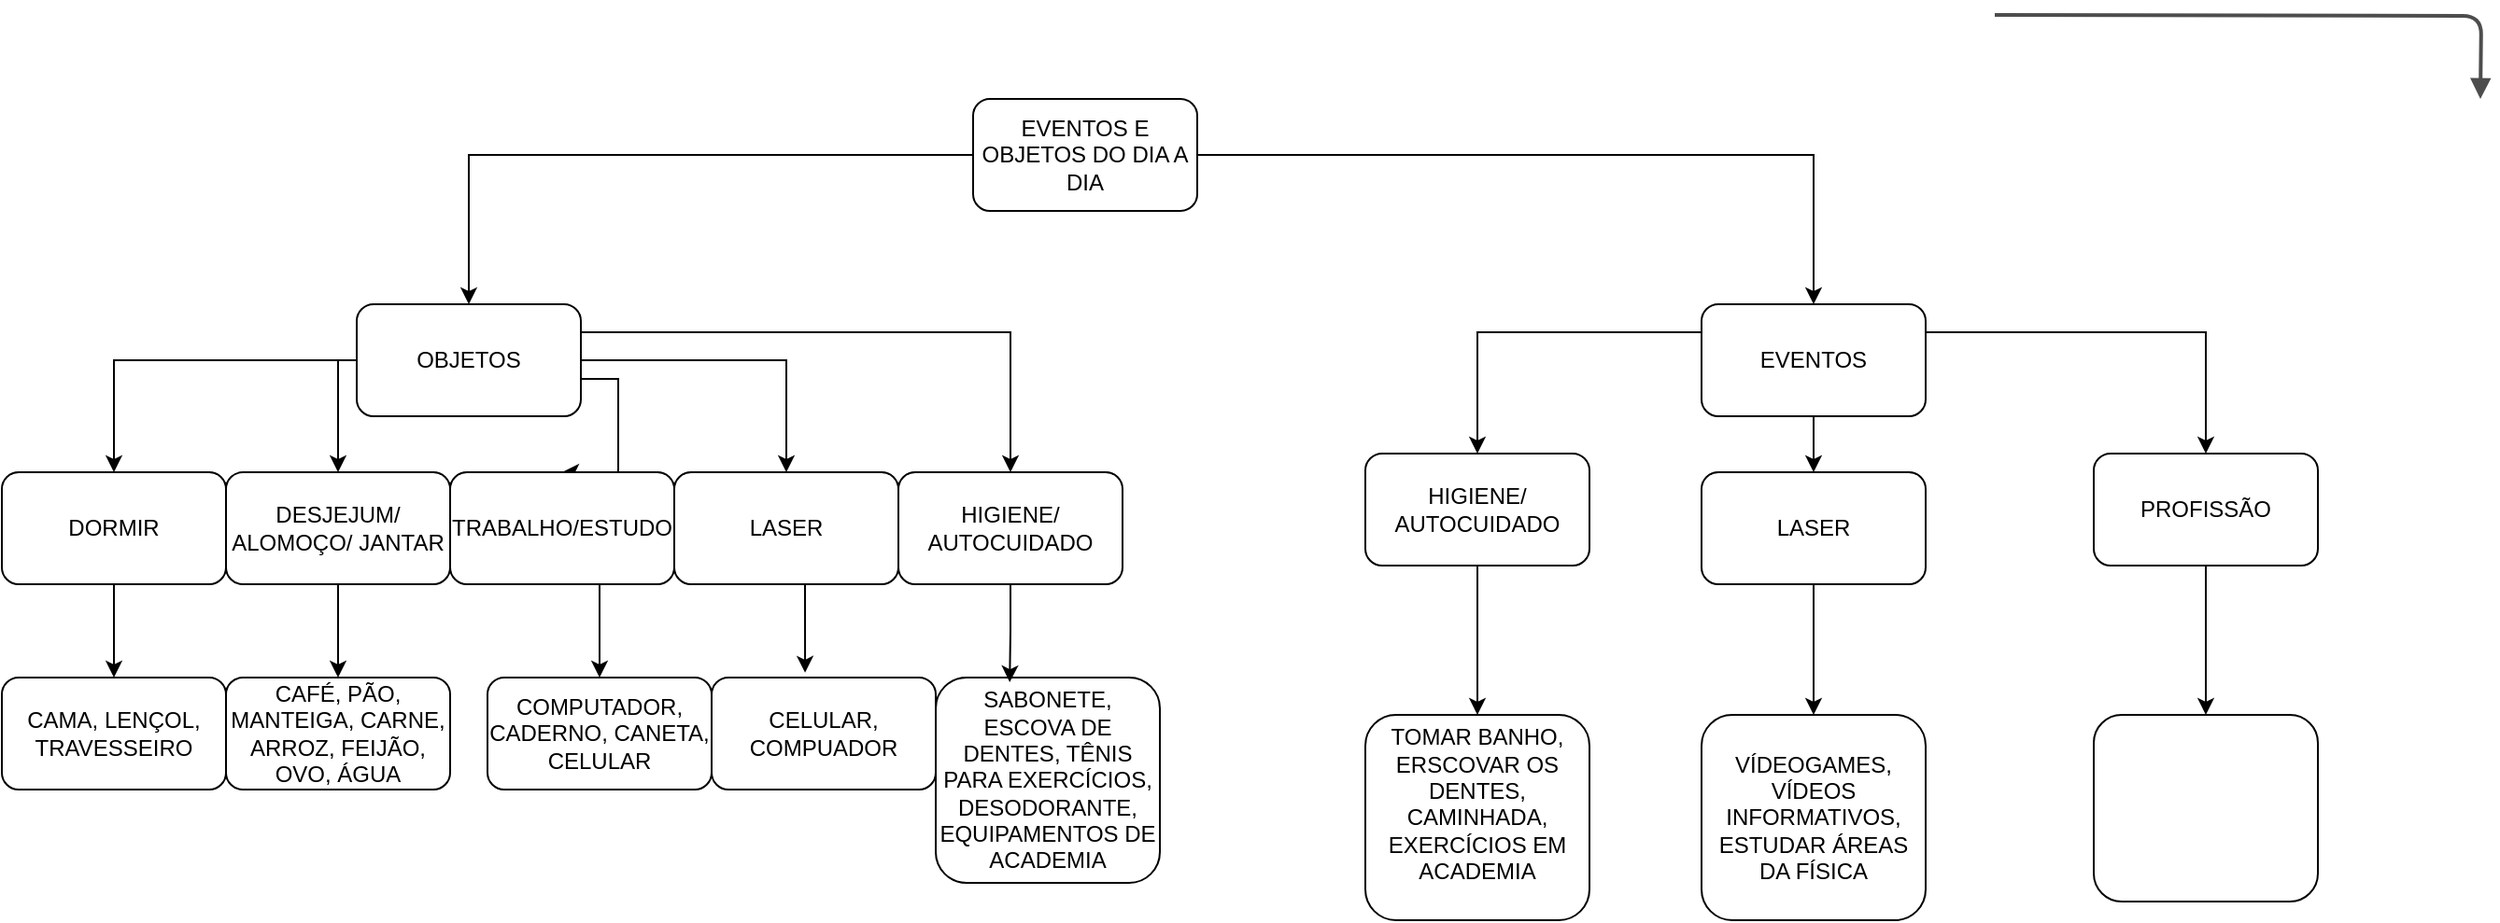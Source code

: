 <mxfile version="24.7.17">
  <diagram name="Page-1" id="19d8dcba-68ad-dc05-1034-9cf7b2a963f6">
    <mxGraphModel dx="1290" dy="603" grid="1" gridSize="10" guides="1" tooltips="1" connect="1" arrows="1" fold="1" page="1" pageScale="1" pageWidth="1100" pageHeight="850" background="none" math="0" shadow="0">
      <root>
        <mxCell id="0" />
        <mxCell id="1" parent="0" />
        <mxCell id="218ae93e1282097f-44" value="" style="edgeStyle=orthogonalEdgeStyle;rounded=1;html=1;labelBackgroundColor=none;endArrow=block;endFill=1;strokeColor=#4D4D4D;strokeWidth=2;fontFamily=Verdana;fontSize=12;fontStyle=1" parent="1" edge="1">
          <mxGeometry relative="1" as="geometry">
            <mxPoint x="1087" y="165" as="sourcePoint" />
            <mxPoint x="1347" y="210" as="targetPoint" />
          </mxGeometry>
        </mxCell>
        <mxCell id="62z8tC1yZcP_8gXrRFcn-4" style="edgeStyle=orthogonalEdgeStyle;rounded=0;orthogonalLoop=1;jettySize=auto;html=1;exitX=0;exitY=0.5;exitDx=0;exitDy=0;entryX=0.5;entryY=0;entryDx=0;entryDy=0;" edge="1" parent="1" source="62z8tC1yZcP_8gXrRFcn-1" target="62z8tC1yZcP_8gXrRFcn-2">
          <mxGeometry relative="1" as="geometry" />
        </mxCell>
        <mxCell id="62z8tC1yZcP_8gXrRFcn-24" style="edgeStyle=orthogonalEdgeStyle;rounded=0;orthogonalLoop=1;jettySize=auto;html=1;exitX=1;exitY=0.5;exitDx=0;exitDy=0;" edge="1" parent="1" source="62z8tC1yZcP_8gXrRFcn-1" target="62z8tC1yZcP_8gXrRFcn-23">
          <mxGeometry relative="1" as="geometry" />
        </mxCell>
        <mxCell id="62z8tC1yZcP_8gXrRFcn-1" value="&lt;font style=&quot;vertical-align: inherit;&quot;&gt;&lt;font style=&quot;vertical-align: inherit;&quot;&gt;EVENTOS E OBJETOS DO DIA A DIA&lt;/font&gt;&lt;/font&gt;" style="rounded=1;whiteSpace=wrap;html=1;" vertex="1" parent="1">
          <mxGeometry x="540" y="210" width="120" height="60" as="geometry" />
        </mxCell>
        <mxCell id="62z8tC1yZcP_8gXrRFcn-7" style="edgeStyle=orthogonalEdgeStyle;rounded=0;orthogonalLoop=1;jettySize=auto;html=1;exitX=0;exitY=0.5;exitDx=0;exitDy=0;entryX=0.5;entryY=0;entryDx=0;entryDy=0;" edge="1" parent="1" source="62z8tC1yZcP_8gXrRFcn-2" target="62z8tC1yZcP_8gXrRFcn-5">
          <mxGeometry relative="1" as="geometry" />
        </mxCell>
        <mxCell id="62z8tC1yZcP_8gXrRFcn-11" style="edgeStyle=orthogonalEdgeStyle;rounded=0;orthogonalLoop=1;jettySize=auto;html=1;exitX=0.5;exitY=1;exitDx=0;exitDy=0;entryX=0.5;entryY=0;entryDx=0;entryDy=0;" edge="1" parent="1" source="62z8tC1yZcP_8gXrRFcn-2" target="62z8tC1yZcP_8gXrRFcn-10">
          <mxGeometry relative="1" as="geometry">
            <Array as="points">
              <mxPoint x="270" y="350" />
              <mxPoint x="200" y="350" />
            </Array>
          </mxGeometry>
        </mxCell>
        <mxCell id="62z8tC1yZcP_8gXrRFcn-15" style="edgeStyle=orthogonalEdgeStyle;rounded=0;orthogonalLoop=1;jettySize=auto;html=1;exitX=1;exitY=0.5;exitDx=0;exitDy=0;entryX=0.5;entryY=0;entryDx=0;entryDy=0;" edge="1" parent="1" source="62z8tC1yZcP_8gXrRFcn-2" target="62z8tC1yZcP_8gXrRFcn-14">
          <mxGeometry relative="1" as="geometry">
            <Array as="points">
              <mxPoint x="330" y="360" />
              <mxPoint x="350" y="360" />
              <mxPoint x="350" y="410" />
            </Array>
          </mxGeometry>
        </mxCell>
        <mxCell id="62z8tC1yZcP_8gXrRFcn-19" style="edgeStyle=orthogonalEdgeStyle;rounded=0;orthogonalLoop=1;jettySize=auto;html=1;exitX=1;exitY=0.5;exitDx=0;exitDy=0;" edge="1" parent="1" source="62z8tC1yZcP_8gXrRFcn-2" target="62z8tC1yZcP_8gXrRFcn-18">
          <mxGeometry relative="1" as="geometry" />
        </mxCell>
        <mxCell id="62z8tC1yZcP_8gXrRFcn-36" style="edgeStyle=orthogonalEdgeStyle;rounded=0;orthogonalLoop=1;jettySize=auto;html=1;exitX=1;exitY=0.25;exitDx=0;exitDy=0;" edge="1" parent="1" source="62z8tC1yZcP_8gXrRFcn-2" target="62z8tC1yZcP_8gXrRFcn-35">
          <mxGeometry relative="1" as="geometry" />
        </mxCell>
        <mxCell id="62z8tC1yZcP_8gXrRFcn-2" value="&lt;font style=&quot;vertical-align: inherit;&quot;&gt;&lt;font style=&quot;vertical-align: inherit;&quot;&gt;OBJETOS&lt;/font&gt;&lt;/font&gt;" style="rounded=1;whiteSpace=wrap;html=1;" vertex="1" parent="1">
          <mxGeometry x="210" y="320" width="120" height="60" as="geometry" />
        </mxCell>
        <mxCell id="62z8tC1yZcP_8gXrRFcn-8" style="edgeStyle=orthogonalEdgeStyle;rounded=0;orthogonalLoop=1;jettySize=auto;html=1;exitX=0.5;exitY=1;exitDx=0;exitDy=0;entryX=0.5;entryY=0;entryDx=0;entryDy=0;" edge="1" parent="1" source="62z8tC1yZcP_8gXrRFcn-5" target="62z8tC1yZcP_8gXrRFcn-6">
          <mxGeometry relative="1" as="geometry" />
        </mxCell>
        <mxCell id="62z8tC1yZcP_8gXrRFcn-5" value="&lt;font style=&quot;vertical-align: inherit;&quot;&gt;&lt;font style=&quot;vertical-align: inherit;&quot;&gt;&lt;font style=&quot;vertical-align: inherit;&quot;&gt;&lt;font style=&quot;vertical-align: inherit;&quot;&gt;DORMIR&lt;/font&gt;&lt;/font&gt;&lt;/font&gt;&lt;/font&gt;" style="rounded=1;whiteSpace=wrap;html=1;" vertex="1" parent="1">
          <mxGeometry x="20" y="410" width="120" height="60" as="geometry" />
        </mxCell>
        <mxCell id="62z8tC1yZcP_8gXrRFcn-6" value="&lt;font style=&quot;vertical-align: inherit;&quot;&gt;&lt;font style=&quot;vertical-align: inherit;&quot;&gt;CAMA, LENÇOL, TRAVESSEIRO&lt;/font&gt;&lt;/font&gt;" style="rounded=1;whiteSpace=wrap;html=1;" vertex="1" parent="1">
          <mxGeometry x="20" y="520" width="120" height="60" as="geometry" />
        </mxCell>
        <mxCell id="62z8tC1yZcP_8gXrRFcn-13" style="edgeStyle=orthogonalEdgeStyle;rounded=0;orthogonalLoop=1;jettySize=auto;html=1;exitX=0.5;exitY=1;exitDx=0;exitDy=0;" edge="1" parent="1" source="62z8tC1yZcP_8gXrRFcn-10" target="62z8tC1yZcP_8gXrRFcn-12">
          <mxGeometry relative="1" as="geometry" />
        </mxCell>
        <mxCell id="62z8tC1yZcP_8gXrRFcn-10" value="&lt;font style=&quot;vertical-align: inherit;&quot;&gt;&lt;font style=&quot;vertical-align: inherit;&quot;&gt;DESJEJUM/ ALOMOÇO/ JANTAR&lt;/font&gt;&lt;/font&gt;" style="rounded=1;whiteSpace=wrap;html=1;" vertex="1" parent="1">
          <mxGeometry x="140" y="410" width="120" height="60" as="geometry" />
        </mxCell>
        <mxCell id="62z8tC1yZcP_8gXrRFcn-12" value="&lt;font style=&quot;vertical-align: inherit;&quot;&gt;&lt;font style=&quot;vertical-align: inherit;&quot;&gt;&lt;font style=&quot;vertical-align: inherit;&quot;&gt;&lt;font style=&quot;vertical-align: inherit;&quot;&gt;CAFÉ, PÃO, MANTEIGA, CARNE, ARROZ, FEIJÃO, OVO, ÁGUA&lt;/font&gt;&lt;/font&gt;&lt;/font&gt;&lt;/font&gt;" style="rounded=1;whiteSpace=wrap;html=1;" vertex="1" parent="1">
          <mxGeometry x="140" y="520" width="120" height="60" as="geometry" />
        </mxCell>
        <mxCell id="62z8tC1yZcP_8gXrRFcn-17" style="edgeStyle=orthogonalEdgeStyle;rounded=0;orthogonalLoop=1;jettySize=auto;html=1;exitX=0.5;exitY=1;exitDx=0;exitDy=0;" edge="1" parent="1" source="62z8tC1yZcP_8gXrRFcn-14" target="62z8tC1yZcP_8gXrRFcn-16">
          <mxGeometry relative="1" as="geometry">
            <Array as="points">
              <mxPoint x="340" y="470" />
            </Array>
          </mxGeometry>
        </mxCell>
        <mxCell id="62z8tC1yZcP_8gXrRFcn-14" value="&lt;font style=&quot;vertical-align: inherit;&quot;&gt;&lt;font style=&quot;vertical-align: inherit;&quot;&gt;TRABALHO/ESTUDO&lt;/font&gt;&lt;/font&gt;" style="rounded=1;whiteSpace=wrap;html=1;" vertex="1" parent="1">
          <mxGeometry x="260" y="410" width="120" height="60" as="geometry" />
        </mxCell>
        <mxCell id="62z8tC1yZcP_8gXrRFcn-16" value="&lt;font style=&quot;vertical-align: inherit;&quot;&gt;&lt;font style=&quot;vertical-align: inherit;&quot;&gt;&lt;font style=&quot;vertical-align: inherit;&quot;&gt;&lt;font style=&quot;vertical-align: inherit;&quot;&gt;COMPUTADOR, CADERNO, CANETA, CELULAR&lt;/font&gt;&lt;/font&gt;&lt;/font&gt;&lt;/font&gt;" style="rounded=1;whiteSpace=wrap;html=1;" vertex="1" parent="1">
          <mxGeometry x="280" y="520" width="120" height="60" as="geometry" />
        </mxCell>
        <mxCell id="62z8tC1yZcP_8gXrRFcn-18" value="&lt;font style=&quot;vertical-align: inherit;&quot;&gt;&lt;font style=&quot;vertical-align: inherit;&quot;&gt;LASER&lt;/font&gt;&lt;/font&gt;" style="rounded=1;whiteSpace=wrap;html=1;" vertex="1" parent="1">
          <mxGeometry x="380" y="410" width="120" height="60" as="geometry" />
        </mxCell>
        <mxCell id="62z8tC1yZcP_8gXrRFcn-20" value="&lt;font style=&quot;vertical-align: inherit;&quot;&gt;&lt;font style=&quot;vertical-align: inherit;&quot;&gt;CELULAR, COMPUADOR&lt;/font&gt;&lt;/font&gt;" style="rounded=1;whiteSpace=wrap;html=1;" vertex="1" parent="1">
          <mxGeometry x="400" y="520" width="120" height="60" as="geometry" />
        </mxCell>
        <mxCell id="62z8tC1yZcP_8gXrRFcn-21" style="edgeStyle=orthogonalEdgeStyle;rounded=0;orthogonalLoop=1;jettySize=auto;html=1;exitX=0.5;exitY=1;exitDx=0;exitDy=0;entryX=0.417;entryY=-0.043;entryDx=0;entryDy=0;entryPerimeter=0;" edge="1" parent="1" source="62z8tC1yZcP_8gXrRFcn-18" target="62z8tC1yZcP_8gXrRFcn-20">
          <mxGeometry relative="1" as="geometry">
            <Array as="points">
              <mxPoint x="450" y="470" />
            </Array>
          </mxGeometry>
        </mxCell>
        <mxCell id="62z8tC1yZcP_8gXrRFcn-26" style="edgeStyle=orthogonalEdgeStyle;rounded=0;orthogonalLoop=1;jettySize=auto;html=1;exitX=1;exitY=0.25;exitDx=0;exitDy=0;" edge="1" parent="1" source="62z8tC1yZcP_8gXrRFcn-23" target="62z8tC1yZcP_8gXrRFcn-25">
          <mxGeometry relative="1" as="geometry" />
        </mxCell>
        <mxCell id="62z8tC1yZcP_8gXrRFcn-32" style="edgeStyle=orthogonalEdgeStyle;rounded=0;orthogonalLoop=1;jettySize=auto;html=1;exitX=0;exitY=0.25;exitDx=0;exitDy=0;" edge="1" parent="1" source="62z8tC1yZcP_8gXrRFcn-23" target="62z8tC1yZcP_8gXrRFcn-31">
          <mxGeometry relative="1" as="geometry" />
        </mxCell>
        <mxCell id="62z8tC1yZcP_8gXrRFcn-46" style="edgeStyle=orthogonalEdgeStyle;rounded=0;orthogonalLoop=1;jettySize=auto;html=1;exitX=0.5;exitY=1;exitDx=0;exitDy=0;entryX=0.5;entryY=0;entryDx=0;entryDy=0;" edge="1" parent="1" source="62z8tC1yZcP_8gXrRFcn-23" target="62z8tC1yZcP_8gXrRFcn-42">
          <mxGeometry relative="1" as="geometry" />
        </mxCell>
        <mxCell id="62z8tC1yZcP_8gXrRFcn-23" value="&lt;font style=&quot;vertical-align: inherit;&quot;&gt;&lt;font style=&quot;vertical-align: inherit;&quot;&gt;EVENTOS&lt;/font&gt;&lt;/font&gt;" style="rounded=1;whiteSpace=wrap;html=1;" vertex="1" parent="1">
          <mxGeometry x="930" y="320" width="120" height="60" as="geometry" />
        </mxCell>
        <mxCell id="62z8tC1yZcP_8gXrRFcn-48" style="edgeStyle=orthogonalEdgeStyle;rounded=0;orthogonalLoop=1;jettySize=auto;html=1;exitX=0.5;exitY=1;exitDx=0;exitDy=0;entryX=0.5;entryY=0;entryDx=0;entryDy=0;" edge="1" parent="1" source="62z8tC1yZcP_8gXrRFcn-25" target="62z8tC1yZcP_8gXrRFcn-47">
          <mxGeometry relative="1" as="geometry" />
        </mxCell>
        <mxCell id="62z8tC1yZcP_8gXrRFcn-25" value="PROFISSÃO" style="rounded=1;whiteSpace=wrap;html=1;" vertex="1" parent="1">
          <mxGeometry x="1140" y="400" width="120" height="60" as="geometry" />
        </mxCell>
        <mxCell id="62z8tC1yZcP_8gXrRFcn-41" style="edgeStyle=orthogonalEdgeStyle;rounded=0;orthogonalLoop=1;jettySize=auto;html=1;exitX=0.5;exitY=1;exitDx=0;exitDy=0;entryX=0.5;entryY=0;entryDx=0;entryDy=0;" edge="1" parent="1" source="62z8tC1yZcP_8gXrRFcn-31" target="62z8tC1yZcP_8gXrRFcn-40">
          <mxGeometry relative="1" as="geometry" />
        </mxCell>
        <mxCell id="62z8tC1yZcP_8gXrRFcn-31" value="HIGIENE/&lt;div&gt;AUTOCUIDADO&lt;/div&gt;" style="rounded=1;whiteSpace=wrap;html=1;" vertex="1" parent="1">
          <mxGeometry x="750" y="400" width="120" height="60" as="geometry" />
        </mxCell>
        <mxCell id="62z8tC1yZcP_8gXrRFcn-35" value="HIGIENE/&lt;div&gt;AUTOCUIDADO&lt;/div&gt;" style="rounded=1;whiteSpace=wrap;html=1;" vertex="1" parent="1">
          <mxGeometry x="500" y="410" width="120" height="60" as="geometry" />
        </mxCell>
        <mxCell id="62z8tC1yZcP_8gXrRFcn-37" value="SABONETE, ESCOVA DE DENTES, TÊNIS PARA EXERCÍCIOS, DESODORANTE,&lt;br&gt;EQUIPAMENTOS DE ACADEMIA" style="rounded=1;whiteSpace=wrap;html=1;" vertex="1" parent="1">
          <mxGeometry x="520" y="520" width="120" height="110" as="geometry" />
        </mxCell>
        <mxCell id="62z8tC1yZcP_8gXrRFcn-38" style="edgeStyle=orthogonalEdgeStyle;rounded=0;orthogonalLoop=1;jettySize=auto;html=1;exitX=0.5;exitY=1;exitDx=0;exitDy=0;entryX=0.33;entryY=0.023;entryDx=0;entryDy=0;entryPerimeter=0;" edge="1" parent="1" source="62z8tC1yZcP_8gXrRFcn-35" target="62z8tC1yZcP_8gXrRFcn-37">
          <mxGeometry relative="1" as="geometry" />
        </mxCell>
        <mxCell id="62z8tC1yZcP_8gXrRFcn-40" value="&lt;div&gt;TOMAR BANHO, ERSCOVAR OS DENTES, CAMINHADA, EXERCÍCIOS EM ACADEMIA&lt;div&gt;&lt;br&gt;&lt;/div&gt;&lt;/div&gt;" style="rounded=1;whiteSpace=wrap;html=1;" vertex="1" parent="1">
          <mxGeometry x="750" y="540" width="120" height="110" as="geometry" />
        </mxCell>
        <mxCell id="62z8tC1yZcP_8gXrRFcn-44" style="edgeStyle=orthogonalEdgeStyle;rounded=0;orthogonalLoop=1;jettySize=auto;html=1;exitX=0.5;exitY=1;exitDx=0;exitDy=0;" edge="1" parent="1" source="62z8tC1yZcP_8gXrRFcn-42" target="62z8tC1yZcP_8gXrRFcn-43">
          <mxGeometry relative="1" as="geometry" />
        </mxCell>
        <mxCell id="62z8tC1yZcP_8gXrRFcn-42" value="LASER" style="rounded=1;whiteSpace=wrap;html=1;" vertex="1" parent="1">
          <mxGeometry x="930" y="410" width="120" height="60" as="geometry" />
        </mxCell>
        <mxCell id="62z8tC1yZcP_8gXrRFcn-43" value="VÍDEOGAMES, VÍDEOS INFORMATIVOS, ESTUDAR ÁREAS DA FÍSICA" style="rounded=1;whiteSpace=wrap;html=1;" vertex="1" parent="1">
          <mxGeometry x="930" y="540" width="120" height="110" as="geometry" />
        </mxCell>
        <mxCell id="62z8tC1yZcP_8gXrRFcn-47" value="" style="rounded=1;whiteSpace=wrap;html=1;" vertex="1" parent="1">
          <mxGeometry x="1140" y="540" width="120" height="100" as="geometry" />
        </mxCell>
      </root>
    </mxGraphModel>
  </diagram>
</mxfile>

